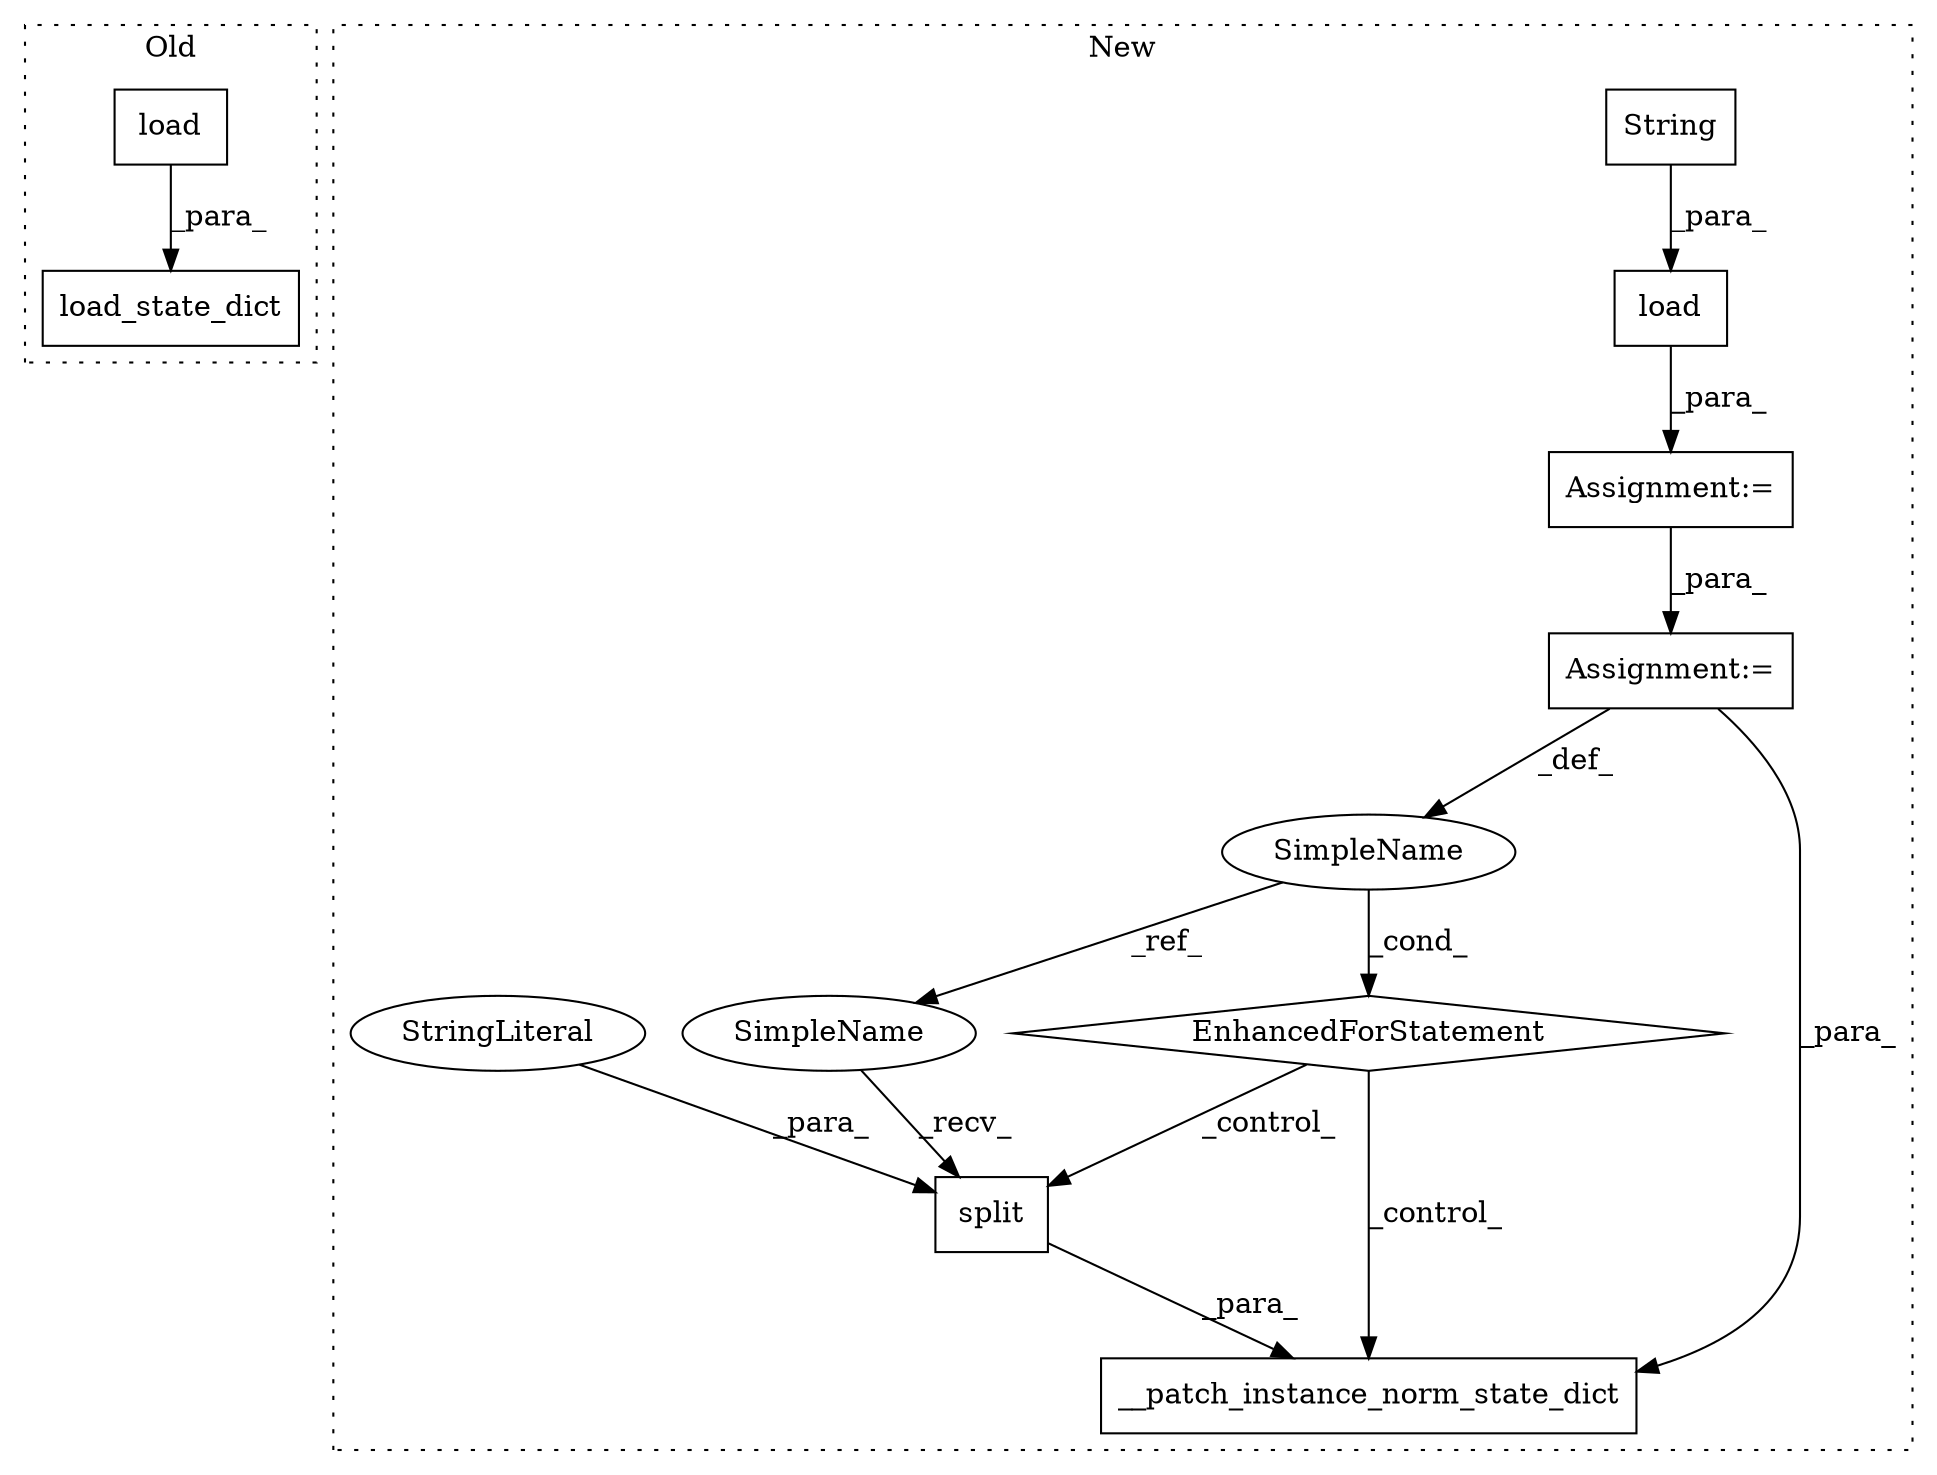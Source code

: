 digraph G {
subgraph cluster0 {
1 [label="load_state_dict" a="32" s="3270,3307" l="16,1" shape="box"];
9 [label="load" a="32" s="3292,3306" l="5,1" shape="box"];
label = "Old";
style="dotted";
}
subgraph cluster1 {
2 [label="split" a="32" s="4055,4064" l="6,1" shape="box"];
3 [label="EnhancedForStatement" a="70" s="3903,3984" l="61,2" shape="diamond"];
4 [label="SimpleName" a="42" s="3968" l="3" shape="ellipse"];
5 [label="String" a="32" s="3873,3891" l="7,1" shape="box"];
6 [label="StringLiteral" a="45" s="4061" l="3" shape="ellipse"];
7 [label="__patch_instance_norm_state_dict" a="32" s="4003,4065" l="33,1" shape="box"];
8 [label="load" a="32" s="3858,3892" l="5,1" shape="box"];
10 [label="Assignment:=" a="7" s="3903,3984" l="61,2" shape="box"];
11 [label="Assignment:=" a="7" s="3851" l="1" shape="box"];
12 [label="SimpleName" a="42" s="4051" l="3" shape="ellipse"];
label = "New";
style="dotted";
}
2 -> 7 [label="_para_"];
3 -> 2 [label="_control_"];
3 -> 7 [label="_control_"];
4 -> 3 [label="_cond_"];
4 -> 12 [label="_ref_"];
5 -> 8 [label="_para_"];
6 -> 2 [label="_para_"];
8 -> 11 [label="_para_"];
9 -> 1 [label="_para_"];
10 -> 4 [label="_def_"];
10 -> 7 [label="_para_"];
11 -> 10 [label="_para_"];
12 -> 2 [label="_recv_"];
}